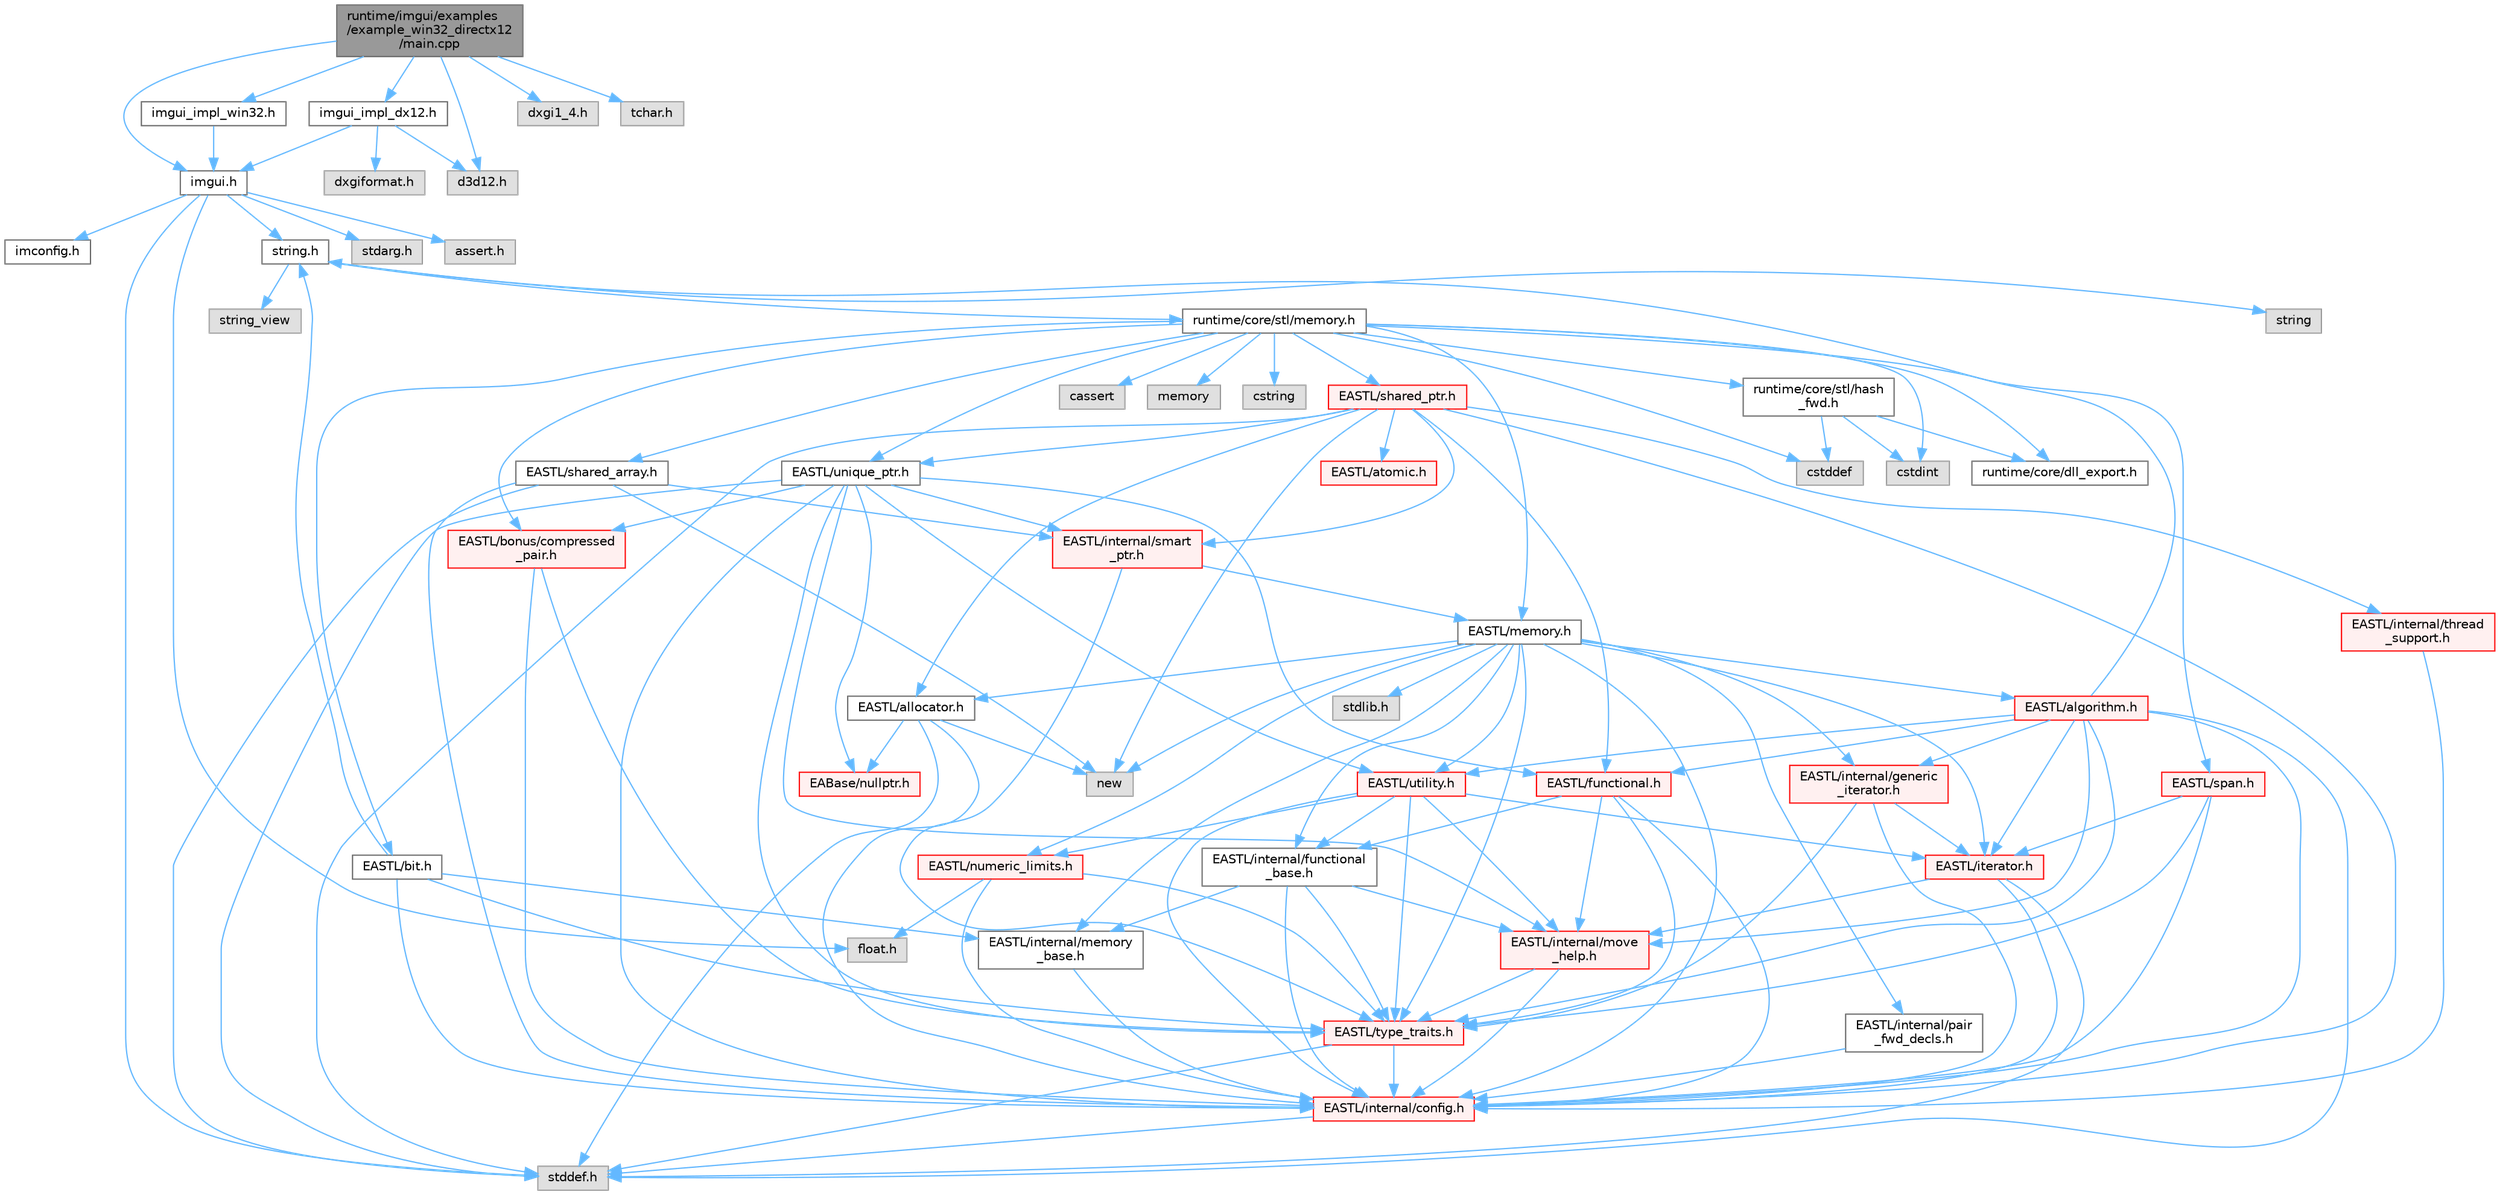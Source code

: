 digraph "runtime/imgui/examples/example_win32_directx12/main.cpp"
{
 // LATEX_PDF_SIZE
  bgcolor="transparent";
  edge [fontname=Helvetica,fontsize=10,labelfontname=Helvetica,labelfontsize=10];
  node [fontname=Helvetica,fontsize=10,shape=box,height=0.2,width=0.4];
  Node1 [id="Node000001",label="runtime/imgui/examples\l/example_win32_directx12\l/main.cpp",height=0.2,width=0.4,color="gray40", fillcolor="grey60", style="filled", fontcolor="black",tooltip=" "];
  Node1 -> Node2 [id="edge127_Node000001_Node000002",color="steelblue1",style="solid",tooltip=" "];
  Node2 [id="Node000002",label="imgui.h",height=0.2,width=0.4,color="grey40", fillcolor="white", style="filled",URL="$imgui_8h.html",tooltip=" "];
  Node2 -> Node3 [id="edge128_Node000002_Node000003",color="steelblue1",style="solid",tooltip=" "];
  Node3 [id="Node000003",label="imconfig.h",height=0.2,width=0.4,color="grey40", fillcolor="white", style="filled",URL="$imconfig_8h.html",tooltip=" "];
  Node2 -> Node4 [id="edge129_Node000002_Node000004",color="steelblue1",style="solid",tooltip=" "];
  Node4 [id="Node000004",label="float.h",height=0.2,width=0.4,color="grey60", fillcolor="#E0E0E0", style="filled",tooltip=" "];
  Node2 -> Node5 [id="edge130_Node000002_Node000005",color="steelblue1",style="solid",tooltip=" "];
  Node5 [id="Node000005",label="stdarg.h",height=0.2,width=0.4,color="grey60", fillcolor="#E0E0E0", style="filled",tooltip=" "];
  Node2 -> Node6 [id="edge131_Node000002_Node000006",color="steelblue1",style="solid",tooltip=" "];
  Node6 [id="Node000006",label="stddef.h",height=0.2,width=0.4,color="grey60", fillcolor="#E0E0E0", style="filled",tooltip=" "];
  Node2 -> Node7 [id="edge132_Node000002_Node000007",color="steelblue1",style="solid",tooltip=" "];
  Node7 [id="Node000007",label="string.h",height=0.2,width=0.4,color="grey40", fillcolor="white", style="filled",URL="$string_8h.html",tooltip=" "];
  Node7 -> Node8 [id="edge133_Node000007_Node000008",color="steelblue1",style="solid",tooltip=" "];
  Node8 [id="Node000008",label="string",height=0.2,width=0.4,color="grey60", fillcolor="#E0E0E0", style="filled",tooltip=" "];
  Node7 -> Node9 [id="edge134_Node000007_Node000009",color="steelblue1",style="solid",tooltip=" "];
  Node9 [id="Node000009",label="string_view",height=0.2,width=0.4,color="grey60", fillcolor="#E0E0E0", style="filled",tooltip=" "];
  Node7 -> Node10 [id="edge135_Node000007_Node000010",color="steelblue1",style="solid",tooltip=" "];
  Node10 [id="Node000010",label="runtime/core/stl/memory.h",height=0.2,width=0.4,color="grey40", fillcolor="white", style="filled",URL="$core_2stl_2memory_8h.html",tooltip=" "];
  Node10 -> Node11 [id="edge136_Node000010_Node000011",color="steelblue1",style="solid",tooltip=" "];
  Node11 [id="Node000011",label="cstddef",height=0.2,width=0.4,color="grey60", fillcolor="#E0E0E0", style="filled",tooltip=" "];
  Node10 -> Node12 [id="edge137_Node000010_Node000012",color="steelblue1",style="solid",tooltip=" "];
  Node12 [id="Node000012",label="cstdint",height=0.2,width=0.4,color="grey60", fillcolor="#E0E0E0", style="filled",tooltip=" "];
  Node10 -> Node13 [id="edge138_Node000010_Node000013",color="steelblue1",style="solid",tooltip=" "];
  Node13 [id="Node000013",label="cassert",height=0.2,width=0.4,color="grey60", fillcolor="#E0E0E0", style="filled",tooltip=" "];
  Node10 -> Node14 [id="edge139_Node000010_Node000014",color="steelblue1",style="solid",tooltip=" "];
  Node14 [id="Node000014",label="memory",height=0.2,width=0.4,color="grey60", fillcolor="#E0E0E0", style="filled",tooltip=" "];
  Node10 -> Node15 [id="edge140_Node000010_Node000015",color="steelblue1",style="solid",tooltip=" "];
  Node15 [id="Node000015",label="cstring",height=0.2,width=0.4,color="grey60", fillcolor="#E0E0E0", style="filled",tooltip=" "];
  Node10 -> Node16 [id="edge141_Node000010_Node000016",color="steelblue1",style="solid",tooltip=" "];
  Node16 [id="Node000016",label="EASTL/bit.h",height=0.2,width=0.4,color="grey40", fillcolor="white", style="filled",URL="$bit_8h.html",tooltip=" "];
  Node16 -> Node17 [id="edge142_Node000016_Node000017",color="steelblue1",style="solid",tooltip=" "];
  Node17 [id="Node000017",label="EASTL/internal/config.h",height=0.2,width=0.4,color="red", fillcolor="#FFF0F0", style="filled",URL="$config_8h.html",tooltip=" "];
  Node17 -> Node6 [id="edge143_Node000017_Node000006",color="steelblue1",style="solid",tooltip=" "];
  Node16 -> Node25 [id="edge144_Node000016_Node000025",color="steelblue1",style="solid",tooltip=" "];
  Node25 [id="Node000025",label="EASTL/internal/memory\l_base.h",height=0.2,width=0.4,color="grey40", fillcolor="white", style="filled",URL="$memory__base_8h.html",tooltip=" "];
  Node25 -> Node17 [id="edge145_Node000025_Node000017",color="steelblue1",style="solid",tooltip=" "];
  Node16 -> Node26 [id="edge146_Node000016_Node000026",color="steelblue1",style="solid",tooltip=" "];
  Node26 [id="Node000026",label="EASTL/type_traits.h",height=0.2,width=0.4,color="red", fillcolor="#FFF0F0", style="filled",URL="$_e_a_s_t_l_2include_2_e_a_s_t_l_2type__traits_8h.html",tooltip=" "];
  Node26 -> Node17 [id="edge147_Node000026_Node000017",color="steelblue1",style="solid",tooltip=" "];
  Node26 -> Node6 [id="edge148_Node000026_Node000006",color="steelblue1",style="solid",tooltip=" "];
  Node16 -> Node7 [id="edge149_Node000016_Node000007",color="steelblue1",style="solid",tooltip=" "];
  Node10 -> Node36 [id="edge150_Node000010_Node000036",color="steelblue1",style="solid",tooltip=" "];
  Node36 [id="Node000036",label="EASTL/memory.h",height=0.2,width=0.4,color="grey40", fillcolor="white", style="filled",URL="$_e_a_s_t_l_2include_2_e_a_s_t_l_2memory_8h.html",tooltip=" "];
  Node36 -> Node17 [id="edge151_Node000036_Node000017",color="steelblue1",style="solid",tooltip=" "];
  Node36 -> Node25 [id="edge152_Node000036_Node000025",color="steelblue1",style="solid",tooltip=" "];
  Node36 -> Node37 [id="edge153_Node000036_Node000037",color="steelblue1",style="solid",tooltip=" "];
  Node37 [id="Node000037",label="EASTL/internal/generic\l_iterator.h",height=0.2,width=0.4,color="red", fillcolor="#FFF0F0", style="filled",URL="$generic__iterator_8h.html",tooltip=" "];
  Node37 -> Node17 [id="edge154_Node000037_Node000017",color="steelblue1",style="solid",tooltip=" "];
  Node37 -> Node38 [id="edge155_Node000037_Node000038",color="steelblue1",style="solid",tooltip=" "];
  Node38 [id="Node000038",label="EASTL/iterator.h",height=0.2,width=0.4,color="red", fillcolor="#FFF0F0", style="filled",URL="$_e_a_s_t_l_2include_2_e_a_s_t_l_2iterator_8h.html",tooltip=" "];
  Node38 -> Node17 [id="edge156_Node000038_Node000017",color="steelblue1",style="solid",tooltip=" "];
  Node38 -> Node39 [id="edge157_Node000038_Node000039",color="steelblue1",style="solid",tooltip=" "];
  Node39 [id="Node000039",label="EASTL/internal/move\l_help.h",height=0.2,width=0.4,color="red", fillcolor="#FFF0F0", style="filled",URL="$move__help_8h.html",tooltip=" "];
  Node39 -> Node17 [id="edge158_Node000039_Node000017",color="steelblue1",style="solid",tooltip=" "];
  Node39 -> Node26 [id="edge159_Node000039_Node000026",color="steelblue1",style="solid",tooltip=" "];
  Node38 -> Node6 [id="edge160_Node000038_Node000006",color="steelblue1",style="solid",tooltip=" "];
  Node37 -> Node26 [id="edge161_Node000037_Node000026",color="steelblue1",style="solid",tooltip=" "];
  Node36 -> Node41 [id="edge162_Node000036_Node000041",color="steelblue1",style="solid",tooltip=" "];
  Node41 [id="Node000041",label="EASTL/internal/pair\l_fwd_decls.h",height=0.2,width=0.4,color="grey40", fillcolor="white", style="filled",URL="$pair__fwd__decls_8h.html",tooltip=" "];
  Node41 -> Node17 [id="edge163_Node000041_Node000017",color="steelblue1",style="solid",tooltip=" "];
  Node36 -> Node42 [id="edge164_Node000036_Node000042",color="steelblue1",style="solid",tooltip=" "];
  Node42 [id="Node000042",label="EASTL/internal/functional\l_base.h",height=0.2,width=0.4,color="grey40", fillcolor="white", style="filled",URL="$functional__base_8h.html",tooltip=" "];
  Node42 -> Node17 [id="edge165_Node000042_Node000017",color="steelblue1",style="solid",tooltip=" "];
  Node42 -> Node25 [id="edge166_Node000042_Node000025",color="steelblue1",style="solid",tooltip=" "];
  Node42 -> Node39 [id="edge167_Node000042_Node000039",color="steelblue1",style="solid",tooltip=" "];
  Node42 -> Node26 [id="edge168_Node000042_Node000026",color="steelblue1",style="solid",tooltip=" "];
  Node36 -> Node43 [id="edge169_Node000036_Node000043",color="steelblue1",style="solid",tooltip=" "];
  Node43 [id="Node000043",label="EASTL/algorithm.h",height=0.2,width=0.4,color="red", fillcolor="#FFF0F0", style="filled",URL="$_e_a_s_t_l_2include_2_e_a_s_t_l_2algorithm_8h.html",tooltip=" "];
  Node43 -> Node17 [id="edge170_Node000043_Node000017",color="steelblue1",style="solid",tooltip=" "];
  Node43 -> Node26 [id="edge171_Node000043_Node000026",color="steelblue1",style="solid",tooltip=" "];
  Node43 -> Node39 [id="edge172_Node000043_Node000039",color="steelblue1",style="solid",tooltip=" "];
  Node43 -> Node38 [id="edge173_Node000043_Node000038",color="steelblue1",style="solid",tooltip=" "];
  Node43 -> Node46 [id="edge174_Node000043_Node000046",color="steelblue1",style="solid",tooltip=" "];
  Node46 [id="Node000046",label="EASTL/functional.h",height=0.2,width=0.4,color="red", fillcolor="#FFF0F0", style="filled",URL="$_e_a_s_t_l_2include_2_e_a_s_t_l_2functional_8h.html",tooltip=" "];
  Node46 -> Node17 [id="edge175_Node000046_Node000017",color="steelblue1",style="solid",tooltip=" "];
  Node46 -> Node39 [id="edge176_Node000046_Node000039",color="steelblue1",style="solid",tooltip=" "];
  Node46 -> Node26 [id="edge177_Node000046_Node000026",color="steelblue1",style="solid",tooltip=" "];
  Node46 -> Node42 [id="edge178_Node000046_Node000042",color="steelblue1",style="solid",tooltip=" "];
  Node43 -> Node53 [id="edge179_Node000043_Node000053",color="steelblue1",style="solid",tooltip=" "];
  Node53 [id="Node000053",label="EASTL/utility.h",height=0.2,width=0.4,color="red", fillcolor="#FFF0F0", style="filled",URL="$_e_a_s_t_l_2include_2_e_a_s_t_l_2utility_8h.html",tooltip=" "];
  Node53 -> Node17 [id="edge180_Node000053_Node000017",color="steelblue1",style="solid",tooltip=" "];
  Node53 -> Node26 [id="edge181_Node000053_Node000026",color="steelblue1",style="solid",tooltip=" "];
  Node53 -> Node38 [id="edge182_Node000053_Node000038",color="steelblue1",style="solid",tooltip=" "];
  Node53 -> Node54 [id="edge183_Node000053_Node000054",color="steelblue1",style="solid",tooltip=" "];
  Node54 [id="Node000054",label="EASTL/numeric_limits.h",height=0.2,width=0.4,color="red", fillcolor="#FFF0F0", style="filled",URL="$numeric__limits_8h.html",tooltip=" "];
  Node54 -> Node17 [id="edge184_Node000054_Node000017",color="steelblue1",style="solid",tooltip=" "];
  Node54 -> Node26 [id="edge185_Node000054_Node000026",color="steelblue1",style="solid",tooltip=" "];
  Node54 -> Node4 [id="edge186_Node000054_Node000004",color="steelblue1",style="solid",tooltip=" "];
  Node53 -> Node42 [id="edge187_Node000053_Node000042",color="steelblue1",style="solid",tooltip=" "];
  Node53 -> Node39 [id="edge188_Node000053_Node000039",color="steelblue1",style="solid",tooltip=" "];
  Node43 -> Node37 [id="edge189_Node000043_Node000037",color="steelblue1",style="solid",tooltip=" "];
  Node43 -> Node6 [id="edge190_Node000043_Node000006",color="steelblue1",style="solid",tooltip=" "];
  Node43 -> Node7 [id="edge191_Node000043_Node000007",color="steelblue1",style="solid",tooltip=" "];
  Node36 -> Node26 [id="edge192_Node000036_Node000026",color="steelblue1",style="solid",tooltip=" "];
  Node36 -> Node50 [id="edge193_Node000036_Node000050",color="steelblue1",style="solid",tooltip=" "];
  Node50 [id="Node000050",label="EASTL/allocator.h",height=0.2,width=0.4,color="grey40", fillcolor="white", style="filled",URL="$allocator_8h.html",tooltip=" "];
  Node50 -> Node17 [id="edge194_Node000050_Node000017",color="steelblue1",style="solid",tooltip=" "];
  Node50 -> Node28 [id="edge195_Node000050_Node000028",color="steelblue1",style="solid",tooltip=" "];
  Node28 [id="Node000028",label="EABase/nullptr.h",height=0.2,width=0.4,color="red", fillcolor="#FFF0F0", style="filled",URL="$nullptr_8h.html",tooltip=" "];
  Node50 -> Node6 [id="edge196_Node000050_Node000006",color="steelblue1",style="solid",tooltip=" "];
  Node50 -> Node51 [id="edge197_Node000050_Node000051",color="steelblue1",style="solid",tooltip=" "];
  Node51 [id="Node000051",label="new",height=0.2,width=0.4,color="grey60", fillcolor="#E0E0E0", style="filled",tooltip=" "];
  Node36 -> Node38 [id="edge198_Node000036_Node000038",color="steelblue1",style="solid",tooltip=" "];
  Node36 -> Node53 [id="edge199_Node000036_Node000053",color="steelblue1",style="solid",tooltip=" "];
  Node36 -> Node54 [id="edge200_Node000036_Node000054",color="steelblue1",style="solid",tooltip=" "];
  Node36 -> Node62 [id="edge201_Node000036_Node000062",color="steelblue1",style="solid",tooltip=" "];
  Node62 [id="Node000062",label="stdlib.h",height=0.2,width=0.4,color="grey60", fillcolor="#E0E0E0", style="filled",tooltip=" "];
  Node36 -> Node51 [id="edge202_Node000036_Node000051",color="steelblue1",style="solid",tooltip=" "];
  Node10 -> Node63 [id="edge203_Node000010_Node000063",color="steelblue1",style="solid",tooltip=" "];
  Node63 [id="Node000063",label="EASTL/shared_array.h",height=0.2,width=0.4,color="grey40", fillcolor="white", style="filled",URL="$shared__array_8h.html",tooltip=" "];
  Node63 -> Node17 [id="edge204_Node000063_Node000017",color="steelblue1",style="solid",tooltip=" "];
  Node63 -> Node64 [id="edge205_Node000063_Node000064",color="steelblue1",style="solid",tooltip=" "];
  Node64 [id="Node000064",label="EASTL/internal/smart\l_ptr.h",height=0.2,width=0.4,color="red", fillcolor="#FFF0F0", style="filled",URL="$smart__ptr_8h.html",tooltip=" "];
  Node64 -> Node36 [id="edge206_Node000064_Node000036",color="steelblue1",style="solid",tooltip=" "];
  Node64 -> Node26 [id="edge207_Node000064_Node000026",color="steelblue1",style="solid",tooltip=" "];
  Node63 -> Node51 [id="edge208_Node000063_Node000051",color="steelblue1",style="solid",tooltip=" "];
  Node63 -> Node6 [id="edge209_Node000063_Node000006",color="steelblue1",style="solid",tooltip=" "];
  Node10 -> Node66 [id="edge210_Node000010_Node000066",color="steelblue1",style="solid",tooltip=" "];
  Node66 [id="Node000066",label="EASTL/unique_ptr.h",height=0.2,width=0.4,color="grey40", fillcolor="white", style="filled",URL="$unique__ptr_8h.html",tooltip=" "];
  Node66 -> Node28 [id="edge211_Node000066_Node000028",color="steelblue1",style="solid",tooltip=" "];
  Node66 -> Node67 [id="edge212_Node000066_Node000067",color="steelblue1",style="solid",tooltip=" "];
  Node67 [id="Node000067",label="EASTL/bonus/compressed\l_pair.h",height=0.2,width=0.4,color="red", fillcolor="#FFF0F0", style="filled",URL="$compressed__pair_8h.html",tooltip=" "];
  Node67 -> Node17 [id="edge213_Node000067_Node000017",color="steelblue1",style="solid",tooltip=" "];
  Node67 -> Node26 [id="edge214_Node000067_Node000026",color="steelblue1",style="solid",tooltip=" "];
  Node66 -> Node46 [id="edge215_Node000066_Node000046",color="steelblue1",style="solid",tooltip=" "];
  Node66 -> Node17 [id="edge216_Node000066_Node000017",color="steelblue1",style="solid",tooltip=" "];
  Node66 -> Node39 [id="edge217_Node000066_Node000039",color="steelblue1",style="solid",tooltip=" "];
  Node66 -> Node64 [id="edge218_Node000066_Node000064",color="steelblue1",style="solid",tooltip=" "];
  Node66 -> Node26 [id="edge219_Node000066_Node000026",color="steelblue1",style="solid",tooltip=" "];
  Node66 -> Node53 [id="edge220_Node000066_Node000053",color="steelblue1",style="solid",tooltip=" "];
  Node66 -> Node6 [id="edge221_Node000066_Node000006",color="steelblue1",style="solid",tooltip=" "];
  Node10 -> Node69 [id="edge222_Node000010_Node000069",color="steelblue1",style="solid",tooltip=" "];
  Node69 [id="Node000069",label="EASTL/shared_ptr.h",height=0.2,width=0.4,color="red", fillcolor="#FFF0F0", style="filled",URL="$shared__ptr_8h.html",tooltip=" "];
  Node69 -> Node17 [id="edge223_Node000069_Node000017",color="steelblue1",style="solid",tooltip=" "];
  Node69 -> Node64 [id="edge224_Node000069_Node000064",color="steelblue1",style="solid",tooltip=" "];
  Node69 -> Node70 [id="edge225_Node000069_Node000070",color="steelblue1",style="solid",tooltip=" "];
  Node70 [id="Node000070",label="EASTL/internal/thread\l_support.h",height=0.2,width=0.4,color="red", fillcolor="#FFF0F0", style="filled",URL="$thread__support_8h.html",tooltip=" "];
  Node70 -> Node17 [id="edge226_Node000070_Node000017",color="steelblue1",style="solid",tooltip=" "];
  Node69 -> Node66 [id="edge227_Node000069_Node000066",color="steelblue1",style="solid",tooltip=" "];
  Node69 -> Node46 [id="edge228_Node000069_Node000046",color="steelblue1",style="solid",tooltip=" "];
  Node69 -> Node50 [id="edge229_Node000069_Node000050",color="steelblue1",style="solid",tooltip=" "];
  Node69 -> Node71 [id="edge230_Node000069_Node000071",color="steelblue1",style="solid",tooltip=" "];
  Node71 [id="Node000071",label="EASTL/atomic.h",height=0.2,width=0.4,color="red", fillcolor="#FFF0F0", style="filled",URL="$_e_a_s_t_l_2include_2_e_a_s_t_l_2atomic_8h.html",tooltip=" "];
  Node69 -> Node51 [id="edge231_Node000069_Node000051",color="steelblue1",style="solid",tooltip=" "];
  Node69 -> Node6 [id="edge232_Node000069_Node000006",color="steelblue1",style="solid",tooltip=" "];
  Node10 -> Node149 [id="edge233_Node000010_Node000149",color="steelblue1",style="solid",tooltip=" "];
  Node149 [id="Node000149",label="EASTL/span.h",height=0.2,width=0.4,color="red", fillcolor="#FFF0F0", style="filled",URL="$span_8h.html",tooltip=" "];
  Node149 -> Node17 [id="edge234_Node000149_Node000017",color="steelblue1",style="solid",tooltip=" "];
  Node149 -> Node26 [id="edge235_Node000149_Node000026",color="steelblue1",style="solid",tooltip=" "];
  Node149 -> Node38 [id="edge236_Node000149_Node000038",color="steelblue1",style="solid",tooltip=" "];
  Node10 -> Node67 [id="edge237_Node000010_Node000067",color="steelblue1",style="solid",tooltip=" "];
  Node10 -> Node152 [id="edge238_Node000010_Node000152",color="steelblue1",style="solid",tooltip=" "];
  Node152 [id="Node000152",label="runtime/core/dll_export.h",height=0.2,width=0.4,color="grey40", fillcolor="white", style="filled",URL="$dll__export_8h.html",tooltip=" "];
  Node10 -> Node153 [id="edge239_Node000010_Node000153",color="steelblue1",style="solid",tooltip=" "];
  Node153 [id="Node000153",label="runtime/core/stl/hash\l_fwd.h",height=0.2,width=0.4,color="grey40", fillcolor="white", style="filled",URL="$hash__fwd_8h.html",tooltip=" "];
  Node153 -> Node11 [id="edge240_Node000153_Node000011",color="steelblue1",style="solid",tooltip=" "];
  Node153 -> Node12 [id="edge241_Node000153_Node000012",color="steelblue1",style="solid",tooltip=" "];
  Node153 -> Node152 [id="edge242_Node000153_Node000152",color="steelblue1",style="solid",tooltip=" "];
  Node2 -> Node154 [id="edge243_Node000002_Node000154",color="steelblue1",style="solid",tooltip=" "];
  Node154 [id="Node000154",label="assert.h",height=0.2,width=0.4,color="grey60", fillcolor="#E0E0E0", style="filled",tooltip=" "];
  Node1 -> Node155 [id="edge244_Node000001_Node000155",color="steelblue1",style="solid",tooltip=" "];
  Node155 [id="Node000155",label="imgui_impl_win32.h",height=0.2,width=0.4,color="grey40", fillcolor="white", style="filled",URL="$imgui__impl__win32_8h.html",tooltip=" "];
  Node155 -> Node2 [id="edge245_Node000155_Node000002",color="steelblue1",style="solid",tooltip=" "];
  Node1 -> Node156 [id="edge246_Node000001_Node000156",color="steelblue1",style="solid",tooltip=" "];
  Node156 [id="Node000156",label="imgui_impl_dx12.h",height=0.2,width=0.4,color="grey40", fillcolor="white", style="filled",URL="$imgui__impl__dx12_8h.html",tooltip=" "];
  Node156 -> Node2 [id="edge247_Node000156_Node000002",color="steelblue1",style="solid",tooltip=" "];
  Node156 -> Node157 [id="edge248_Node000156_Node000157",color="steelblue1",style="solid",tooltip=" "];
  Node157 [id="Node000157",label="dxgiformat.h",height=0.2,width=0.4,color="grey60", fillcolor="#E0E0E0", style="filled",tooltip=" "];
  Node156 -> Node158 [id="edge249_Node000156_Node000158",color="steelblue1",style="solid",tooltip=" "];
  Node158 [id="Node000158",label="d3d12.h",height=0.2,width=0.4,color="grey60", fillcolor="#E0E0E0", style="filled",tooltip=" "];
  Node1 -> Node158 [id="edge250_Node000001_Node000158",color="steelblue1",style="solid",tooltip=" "];
  Node1 -> Node159 [id="edge251_Node000001_Node000159",color="steelblue1",style="solid",tooltip=" "];
  Node159 [id="Node000159",label="dxgi1_4.h",height=0.2,width=0.4,color="grey60", fillcolor="#E0E0E0", style="filled",tooltip=" "];
  Node1 -> Node160 [id="edge252_Node000001_Node000160",color="steelblue1",style="solid",tooltip=" "];
  Node160 [id="Node000160",label="tchar.h",height=0.2,width=0.4,color="grey60", fillcolor="#E0E0E0", style="filled",tooltip=" "];
}
